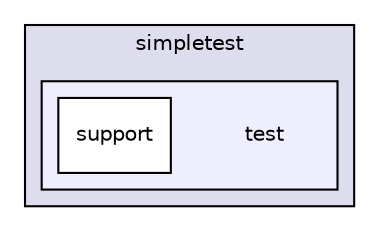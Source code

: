 digraph "tests/simpletest/test" {
  compound=true
  node [ fontsize="10", fontname="Helvetica"];
  edge [ labelfontsize="10", labelfontname="Helvetica"];
  subgraph clusterdir_baa5669a084f6b0063bc162693ea7b53 {
    graph [ bgcolor="#ddddee", pencolor="black", label="simpletest" fontname="Helvetica", fontsize="10", URL="dir_baa5669a084f6b0063bc162693ea7b53.html"]
  subgraph clusterdir_82d8deaa6b9d664823d7f675b95d9394 {
    graph [ bgcolor="#eeeeff", pencolor="black", label="" URL="dir_82d8deaa6b9d664823d7f675b95d9394.html"];
    dir_82d8deaa6b9d664823d7f675b95d9394 [shape=plaintext label="test"];
    dir_8d7cc28f7536efddcc4464e18a4b2795 [shape=box label="support" color="black" fillcolor="white" style="filled" URL="dir_8d7cc28f7536efddcc4464e18a4b2795.html"];
  }
  }
}
